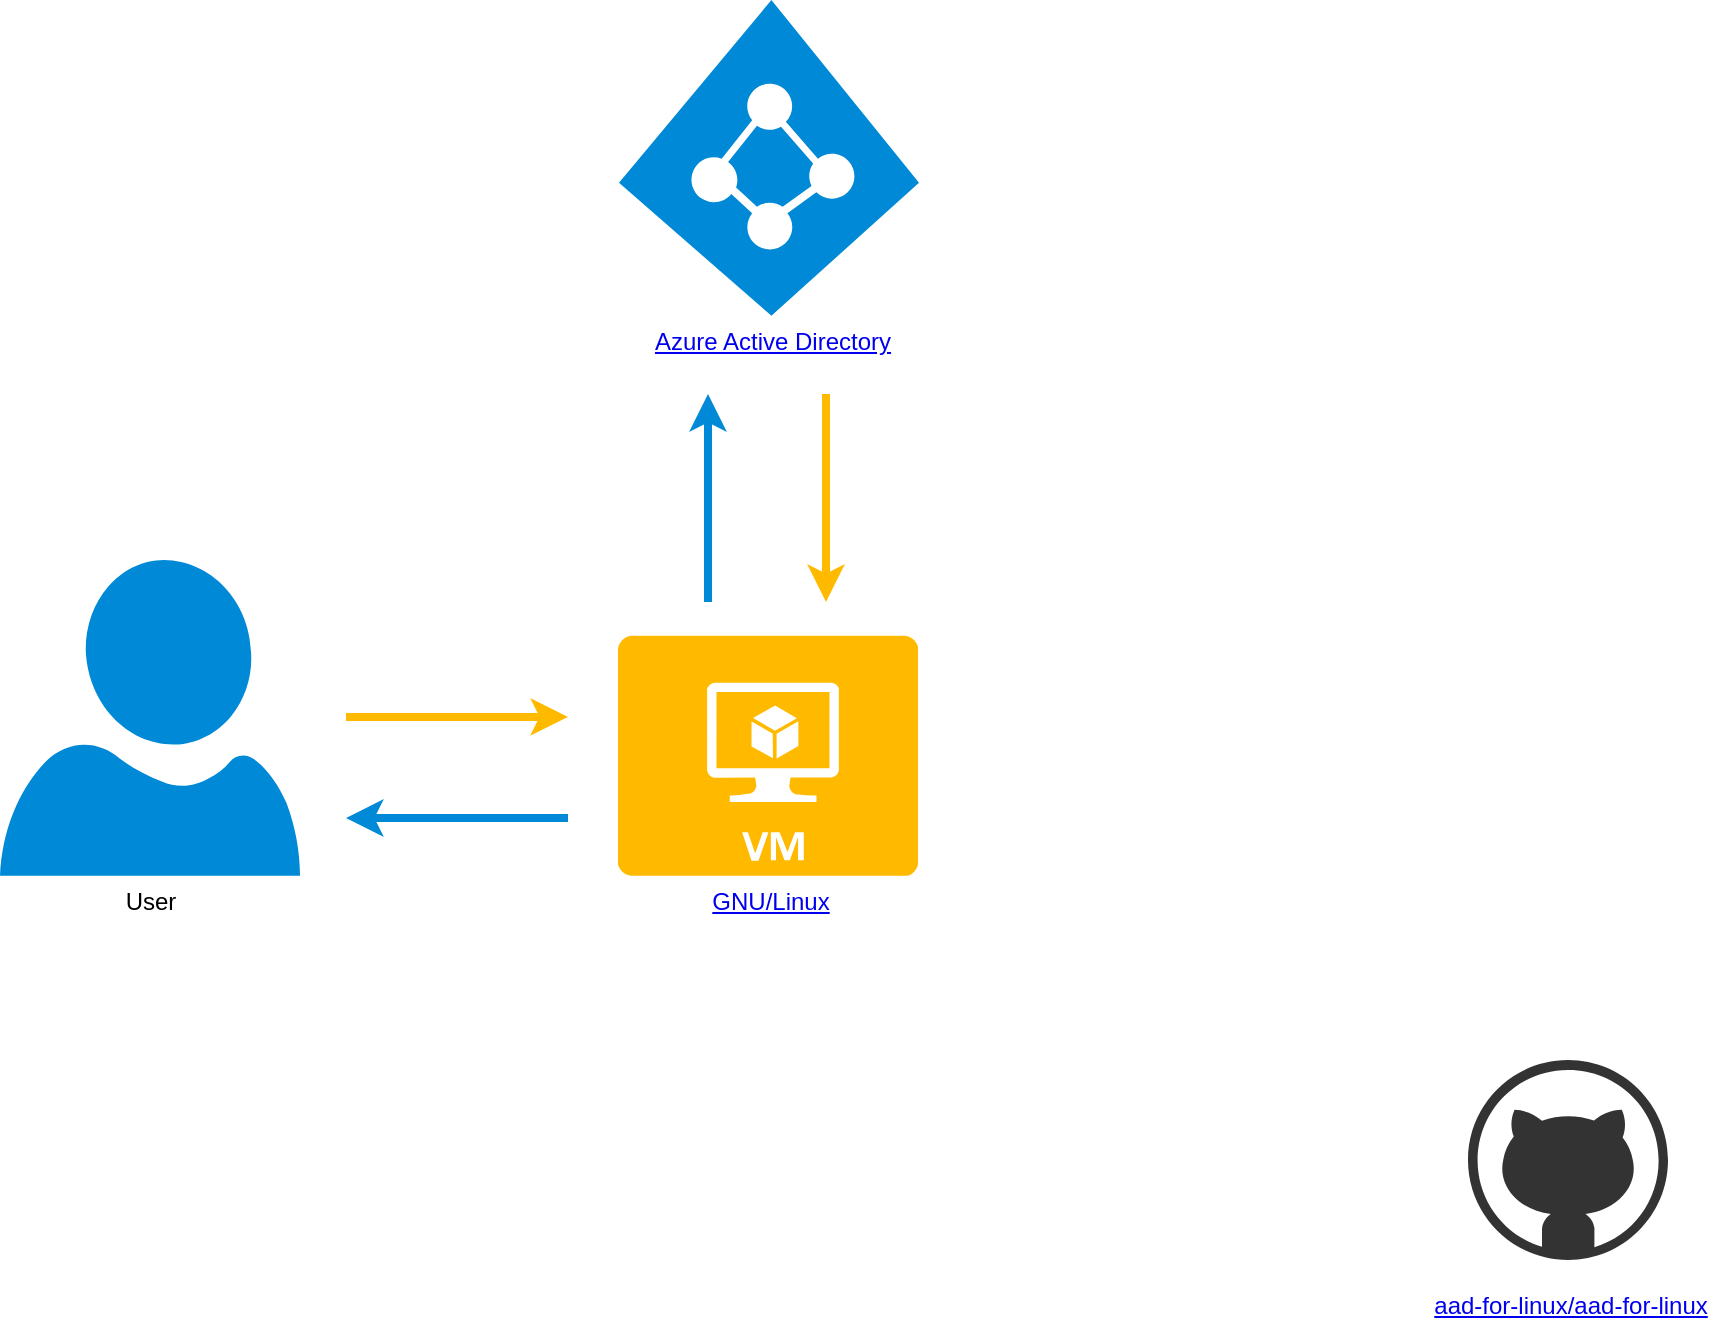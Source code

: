 <mxfile version="14.6.12" type="device"><diagram id="w52o1KtOLg_5wuraGCCv" name="Page-1"><mxGraphModel dx="1422" dy="1070" grid="0" gridSize="10" guides="1" tooltips="1" connect="1" arrows="1" fold="1" page="0" pageScale="1" pageWidth="200" pageHeight="100" background="#ffffff" math="0" shadow="0"><root><mxCell id="0"/><mxCell id="1" parent="0"/><mxCell id="j0EHVj5A3v5zcP27jkV--1" value="" style="verticalLabelPosition=bottom;html=1;verticalAlign=top;align=center;strokeColor=none;shape=mxgraph.azure.user;aspect=fixed;fillColor=#0089d6;" parent="1" vertex="1"><mxGeometry x="116" y="200" width="150" height="157.89" as="geometry"/></mxCell><mxCell id="j0EHVj5A3v5zcP27jkV--9" value="User" style="text;html=1;resizable=0;autosize=1;align=center;verticalAlign=middle;points=[];fillColor=none;strokeColor=none;rounded=0;" parent="1" vertex="1"><mxGeometry x="172.5" y="362" width="37" height="18" as="geometry"/></mxCell><mxCell id="j0EHVj5A3v5zcP27jkV--5" value="" style="verticalLabelPosition=bottom;html=1;verticalAlign=top;align=center;strokeColor=none;shape=mxgraph.azure.virtual_machine;aspect=fixed;fillColor=#FFBA00;" parent="1" vertex="1"><mxGeometry x="425" y="237.89" width="150" height="120" as="geometry"/></mxCell><mxCell id="j0EHVj5A3v5zcP27jkV--14" value="&lt;a href=&quot;https://www.linux.com/what-is-linux&quot;&gt;GNU/Linux&lt;/a&gt;" style="text;html=1;resizable=0;autosize=1;align=center;verticalAlign=middle;points=[];fillColor=none;strokeColor=none;rounded=0;" parent="1" vertex="1"><mxGeometry x="466" y="362" width="69" height="18" as="geometry"/></mxCell><mxCell id="j0EHVj5A3v5zcP27jkV--3" value="" style="verticalLabelPosition=bottom;html=1;verticalAlign=top;align=center;strokeColor=none;shape=mxgraph.azure.azure_active_directory;aspect=fixed;fillColor=#0089d6;" parent="1" vertex="1"><mxGeometry x="425.5" y="-80" width="150" height="157.89" as="geometry"/></mxCell><mxCell id="j0EHVj5A3v5zcP27jkV--21" value="&lt;a href=&quot;https://azure.microsoft.com/en-us/services/active-directory&quot;&gt;Azure Active Directory&lt;/a&gt;" style="text;html=1;resizable=0;autosize=1;align=center;verticalAlign=middle;points=[];fillColor=none;strokeColor=none;rounded=0;" parent="1" vertex="1"><mxGeometry x="437.5" y="82" width="128" height="18" as="geometry"/></mxCell><mxCell id="j0EHVj5A3v5zcP27jkV--30" value="" style="endArrow=classic;html=1;fillColor=#b1ddf0;strokeWidth=4;strokeColor=#ffba00;" parent="1" edge="1"><mxGeometry width="50" height="50" relative="1" as="geometry"><mxPoint x="289" y="278.44" as="sourcePoint"/><mxPoint x="400" y="278.44" as="targetPoint"/></mxGeometry></mxCell><mxCell id="j0EHVj5A3v5zcP27jkV--31" value="" style="endArrow=classic;html=1;fillColor=#b1ddf0;strokeWidth=4;strokeColor=#0089D6;" parent="1" edge="1"><mxGeometry width="50" height="50" relative="1" as="geometry"><mxPoint x="470" y="221" as="sourcePoint"/><mxPoint x="470" y="117" as="targetPoint"/></mxGeometry></mxCell><mxCell id="j0EHVj5A3v5zcP27jkV--2" value="" style="verticalLabelPosition=bottom;html=1;verticalAlign=top;align=center;strokeColor=none;shape=mxgraph.azure.github_code;pointerEvents=1;aspect=fixed;fillColor=#333333;" parent="1" vertex="1"><mxGeometry x="850" y="450" width="100" height="100" as="geometry"/></mxCell><UserObject label="&lt;a href=&quot;https://github.com/aad-for-linux/aad-for-linux&quot;&gt;aad-for-linux/aad-for-linux&lt;/a&gt;" link="https://github.com/CyberNinjas/aad-for-linux" id="j0EHVj5A3v5zcP27jkV--7"><mxCell style="text;html=1;resizable=0;autosize=1;align=center;verticalAlign=middle;points=[];fillColor=none;strokeColor=none;rounded=0;" parent="1" vertex="1"><mxGeometry x="828" y="564" width="145" height="18" as="geometry"/></mxCell></UserObject><mxCell id="j0EHVj5A3v5zcP27jkV--34" value="" style="endArrow=classic;html=1;fillColor=#b1ddf0;strokeWidth=4;strokeColor=#ffba00;" parent="1" edge="1"><mxGeometry width="50" height="50" relative="1" as="geometry"><mxPoint x="529" y="117" as="sourcePoint"/><mxPoint x="529" y="221" as="targetPoint"/></mxGeometry></mxCell><mxCell id="j0EHVj5A3v5zcP27jkV--35" value="" style="endArrow=classic;html=1;fillColor=#b1ddf0;strokeWidth=4;strokeColor=#0089D6;" parent="1" edge="1"><mxGeometry width="50" height="50" relative="1" as="geometry"><mxPoint x="400" y="329" as="sourcePoint"/><mxPoint x="289" y="329" as="targetPoint"/></mxGeometry></mxCell></root></mxGraphModel></diagram></mxfile>